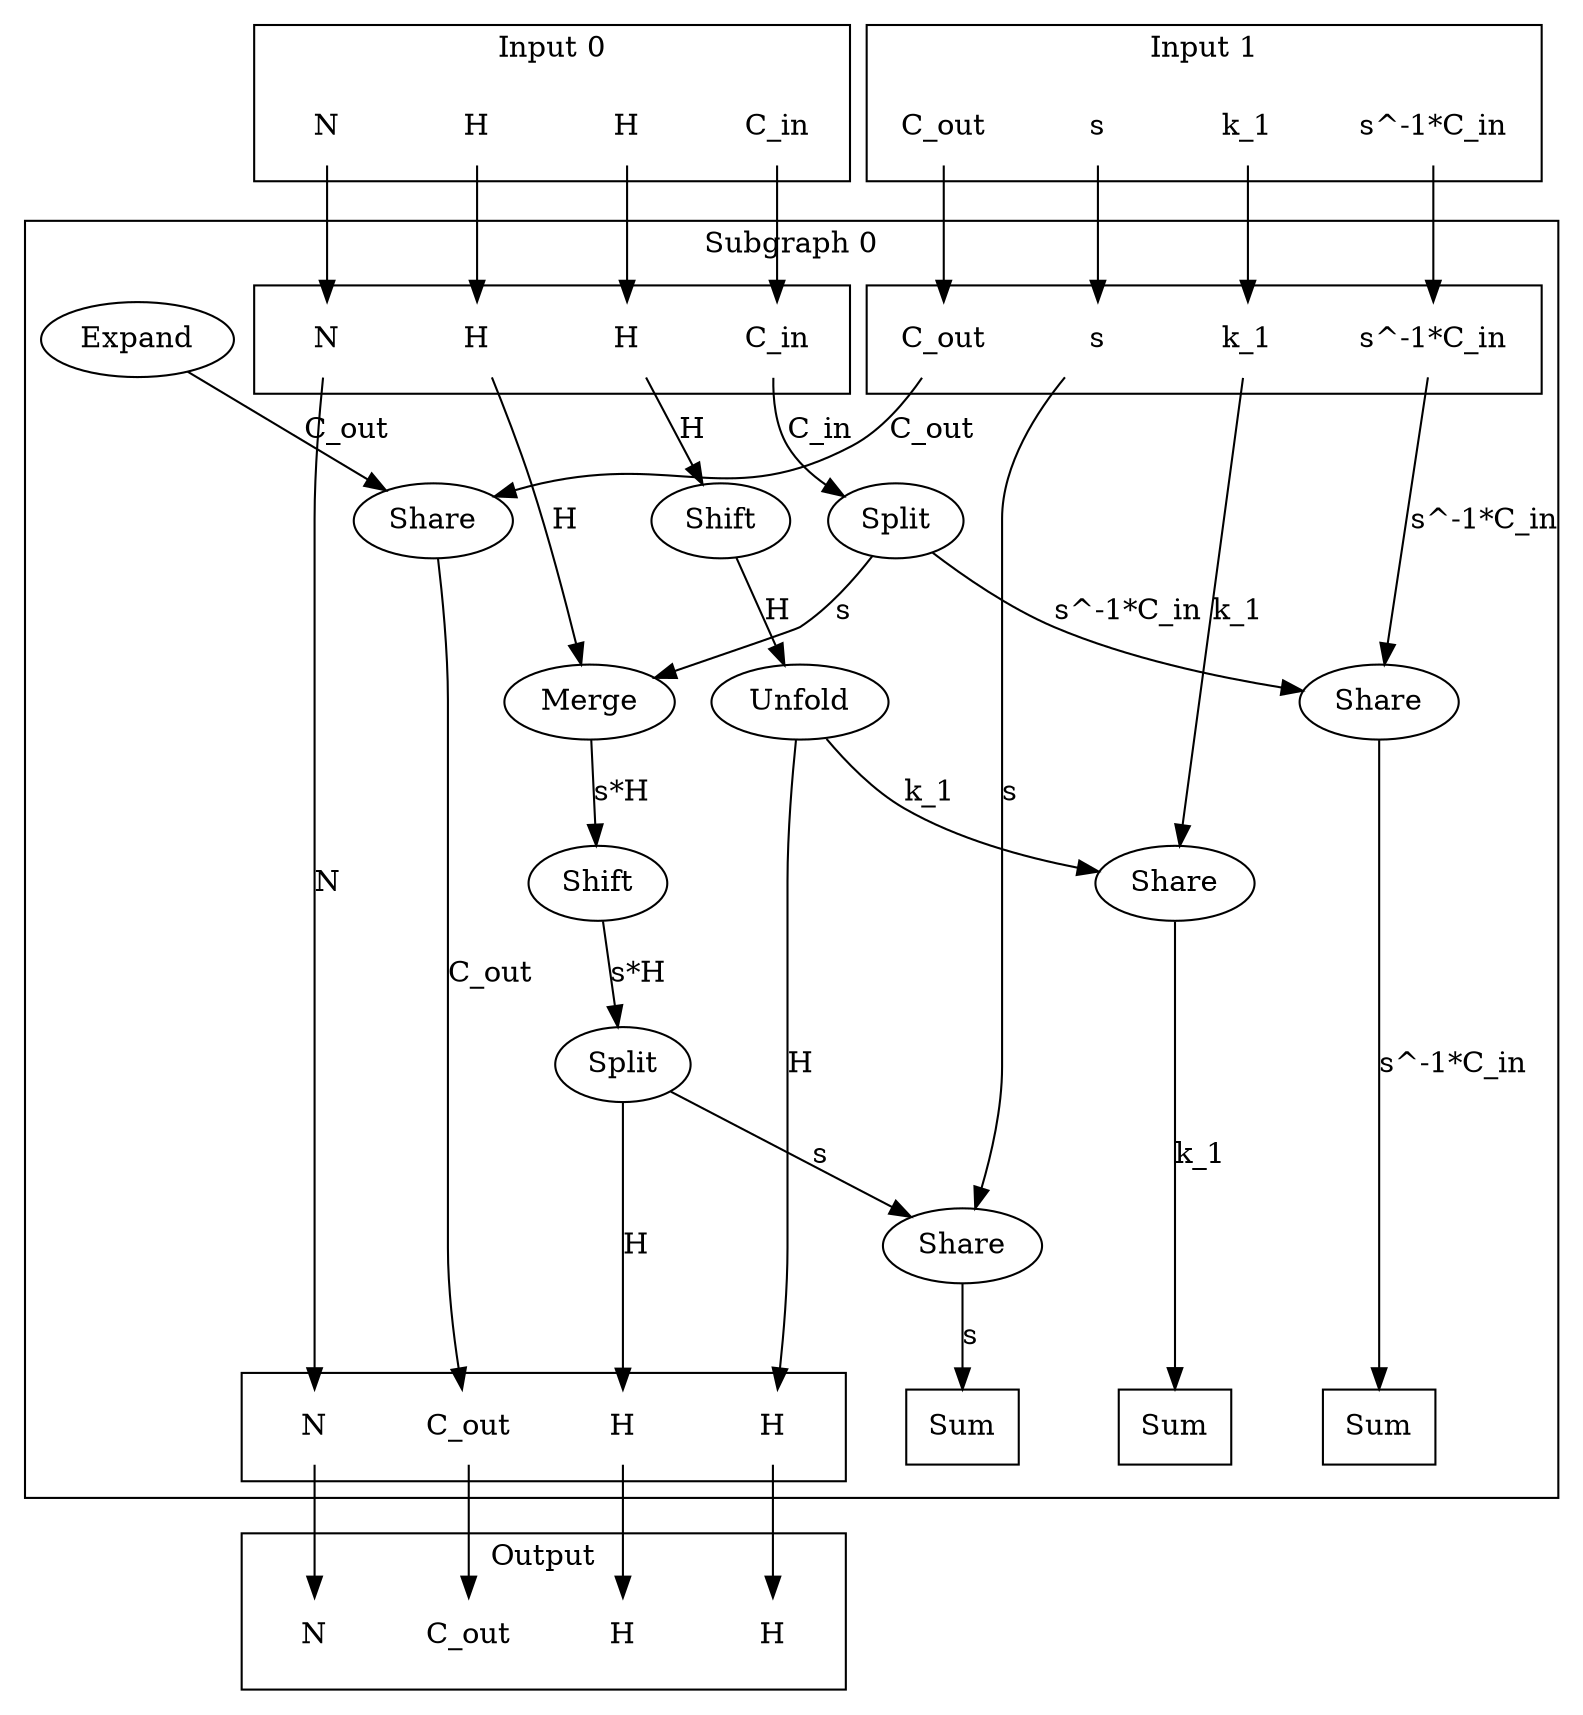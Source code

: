 digraph kernel_generated {
newrank = true;

// Stage tensor.
subgraph cluster_subgraph_0 {
    label = "Subgraph 0";
    // Reductions.
    reduce_0x7f44f8004ce8 [label="Sum", shape=box];
    reduce_0x7f44f8007440 [label="Sum", shape=box];
    reduce_0x7f44f8003a98 [label="Sum", shape=box];
    // Output.
    subgraph cluster_subgraph_0_out {
        label = "";
        interface_0_out_0x5572df8cce60 [label="N", shape=none];
        interface_0_out_0x5572df8cce88 [label="C_out", shape=none];
        interface_0_out_0x5572df8cceb0 [label="H", shape=none];
        interface_0_out_0x5572df8cced8 [label="H", shape=none];
    }
    {
        rank = same;
        reduce_0x7f44f8004ce8;
        reduce_0x7f44f8007440;
        reduce_0x7f44f8003a98;
        interface_0_out_0x5572df8cce60;
        interface_0_out_0x5572df8cce88;
        interface_0_out_0x5572df8cceb0;
        interface_0_out_0x5572df8cced8;
    }
    // Input 0.
    subgraph cluster_subgraph_0_in_0 {
        label = "";
        interface_0_in_0x5572df8cce60 [label="N", shape=none];
        interface_0_in_0x5572e410cad0 [label="C_in", shape=none];
        interface_0_in_0x5572e40a54e0 [label="H", shape=none];
        interface_0_in_0x5572e409ece0 [label="H", shape=none];
    }
    // Input 1.
    subgraph cluster_subgraph_0_in_1 {
        label = "";
        interface_0_in_0x5572e409cb38 [label="C_out", shape=none];
        interface_0_in_0x5572e409cb88 [label="s^-1*C_in", shape=none];
        interface_0_in_0x5572e409cbd8 [label="s", shape=none];
        interface_0_in_0x5572e409cc28 [label="k_1", shape=none];
    }
    {
        rank = same;
        interface_0_in_0x5572df8cce60;
        interface_0_in_0x5572e410cad0;
        interface_0_in_0x5572e40a54e0;
        interface_0_in_0x5572e409ece0;
        interface_0_in_0x5572e409cb38;
        interface_0_in_0x5572e409cb88;
        interface_0_in_0x5572e409cbd8;
        interface_0_in_0x5572e409cc28;
    }
    // Op's.
    op_0x5572e409cb00 [label="Share"];
    op_0x5572e409cb50 [label="Share"];
    op_0x5572e409cba0 [label="Share"];
    op_0x5572e409cbf0 [label="Share"];
    op_0x5572e409cfd8 [label="Expand"];
    op_0x5572e409ecc0 [label="Shift"];
    op_0x5572e409ee70 [label="Shift"];
    op_0x5572e40a54a0 [label="Merge"];
    op_0x5572e40b1e40 [label="Unfold"];
    op_0x5572e410c4f0 [label="Split"];
    op_0x5572e410ca90 [label="Split"];
    // Dimension's.
    interface_0_in_0x5572df8cce60 -> interface_0_out_0x5572df8cce60 [label="N"];
    op_0x5572e409cb00 -> interface_0_out_0x5572df8cce88 [label="C_out"];
    op_0x5572e410c4f0 -> interface_0_out_0x5572df8cceb0 [label="H"];
    op_0x5572e40b1e40 -> interface_0_out_0x5572df8cced8 [label="H"];
    op_0x5572e409cfd8 -> op_0x5572e409cb00 [label="C_out"];
    interface_0_in_0x5572e409cb38 -> op_0x5572e409cb00 [label="C_out"];
    op_0x5572e410ca90 -> op_0x5572e409cb50 [label="s^-1*C_in"];
    interface_0_in_0x5572e409cb88 -> op_0x5572e409cb50 [label="s^-1*C_in"];
    op_0x5572e410c4f0 -> op_0x5572e409cba0 [label="s"];
    interface_0_in_0x5572e409cbd8 -> op_0x5572e409cba0 [label="s"];
    op_0x5572e40b1e40 -> op_0x5572e409cbf0 [label="k_1"];
    interface_0_in_0x5572e409cc28 -> op_0x5572e409cbf0 [label="k_1"];
    interface_0_in_0x5572e409ece0 -> op_0x5572e409ecc0 [label="H"];
    op_0x5572e40a54a0 -> op_0x5572e409ee70 [label="s*H"];
    interface_0_in_0x5572e40a54e0 -> op_0x5572e40a54a0 [label="H"];
    op_0x5572e410ca90 -> op_0x5572e40a54a0 [label="s"];
    op_0x5572e409ecc0 -> op_0x5572e40b1e40 [label="H"];
    op_0x5572e409ee70 -> op_0x5572e410c4f0 [label="s*H"];
    interface_0_in_0x5572e410cad0 -> op_0x5572e410ca90 [label="C_in"];
    op_0x5572e409cbf0 -> reduce_0x7f44f8003a98 [label="k_1"];
    op_0x5572e409cba0 -> reduce_0x7f44f8004ce8 [label="s"];
    op_0x5572e409cb50 -> reduce_0x7f44f8007440 [label="s^-1*C_in"];
}

// Input tensor.
subgraph cluster_subgraph_1 {
    label = "Input 0";
    interface_1_out_0x5572df8cce60 [label="N", shape=none];
    interface_1_out_0x5572e410cad0 [label="C_in", shape=none];
    interface_1_out_0x5572e40a54e0 [label="H", shape=none];
    interface_1_out_0x5572e409ece0 [label="H", shape=none];
}

interface_1_out_0x5572df8cce60 -> interface_0_in_0x5572df8cce60;
interface_1_out_0x5572e410cad0 -> interface_0_in_0x5572e410cad0;
interface_1_out_0x5572e40a54e0 -> interface_0_in_0x5572e40a54e0;
interface_1_out_0x5572e409ece0 -> interface_0_in_0x5572e409ece0;

// Input tensor.
subgraph cluster_subgraph_2 {
    label = "Input 1";
    interface_2_out_0x5572e409cb38 [label="C_out", shape=none];
    interface_2_out_0x5572e409cb88 [label="s^-1*C_in", shape=none];
    interface_2_out_0x5572e409cbd8 [label="s", shape=none];
    interface_2_out_0x5572e409cc28 [label="k_1", shape=none];
}

interface_2_out_0x5572e409cb38 -> interface_0_in_0x5572e409cb38;
interface_2_out_0x5572e409cb88 -> interface_0_in_0x5572e409cb88;
interface_2_out_0x5572e409cbd8 -> interface_0_in_0x5572e409cbd8;
interface_2_out_0x5572e409cc28 -> interface_0_in_0x5572e409cc28;

{
    rank = same;
    interface_1_out_0x5572df8cce60;
    interface_1_out_0x5572e410cad0;
    interface_1_out_0x5572e40a54e0;
    interface_1_out_0x5572e409ece0;
    interface_2_out_0x5572e409cb38;
    interface_2_out_0x5572e409cb88;
    interface_2_out_0x5572e409cbd8;
    interface_2_out_0x5572e409cc28;
}
subgraph cluster_subgraph_output {
    label = "Output";
    interface_3_in_0x5572df8cce60 [label="N", shape=none];
    interface_3_in_0x5572df8cce88 [label="C_out", shape=none];
    interface_3_in_0x5572df8cceb0 [label="H", shape=none];
    interface_3_in_0x5572df8cced8 [label="H", shape=none];
}
interface_0_out_0x5572df8cce60 -> interface_3_in_0x5572df8cce60;
interface_0_out_0x5572df8cce88 -> interface_3_in_0x5572df8cce88;
interface_0_out_0x5572df8cceb0 -> interface_3_in_0x5572df8cceb0;
interface_0_out_0x5572df8cced8 -> interface_3_in_0x5572df8cced8;

}
